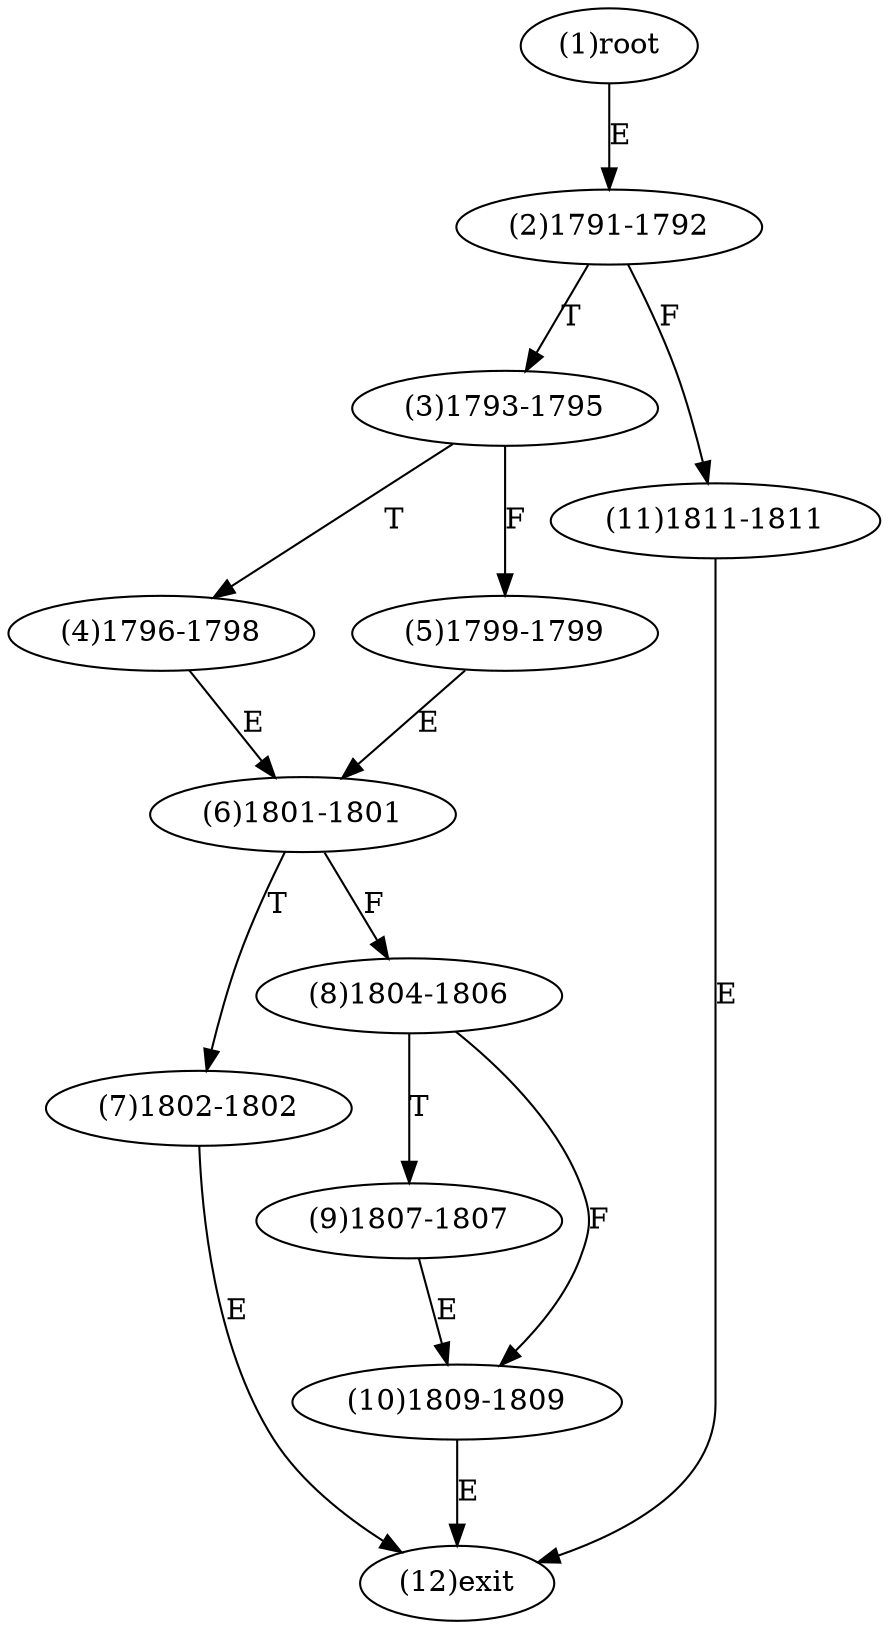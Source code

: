 digraph "" { 
1[ label="(1)root"];
2[ label="(2)1791-1792"];
3[ label="(3)1793-1795"];
4[ label="(4)1796-1798"];
5[ label="(5)1799-1799"];
6[ label="(6)1801-1801"];
7[ label="(7)1802-1802"];
8[ label="(8)1804-1806"];
9[ label="(9)1807-1807"];
10[ label="(10)1809-1809"];
11[ label="(11)1811-1811"];
12[ label="(12)exit"];
1->2[ label="E"];
2->11[ label="F"];
2->3[ label="T"];
3->5[ label="F"];
3->4[ label="T"];
4->6[ label="E"];
5->6[ label="E"];
6->8[ label="F"];
6->7[ label="T"];
7->12[ label="E"];
8->10[ label="F"];
8->9[ label="T"];
9->10[ label="E"];
10->12[ label="E"];
11->12[ label="E"];
}